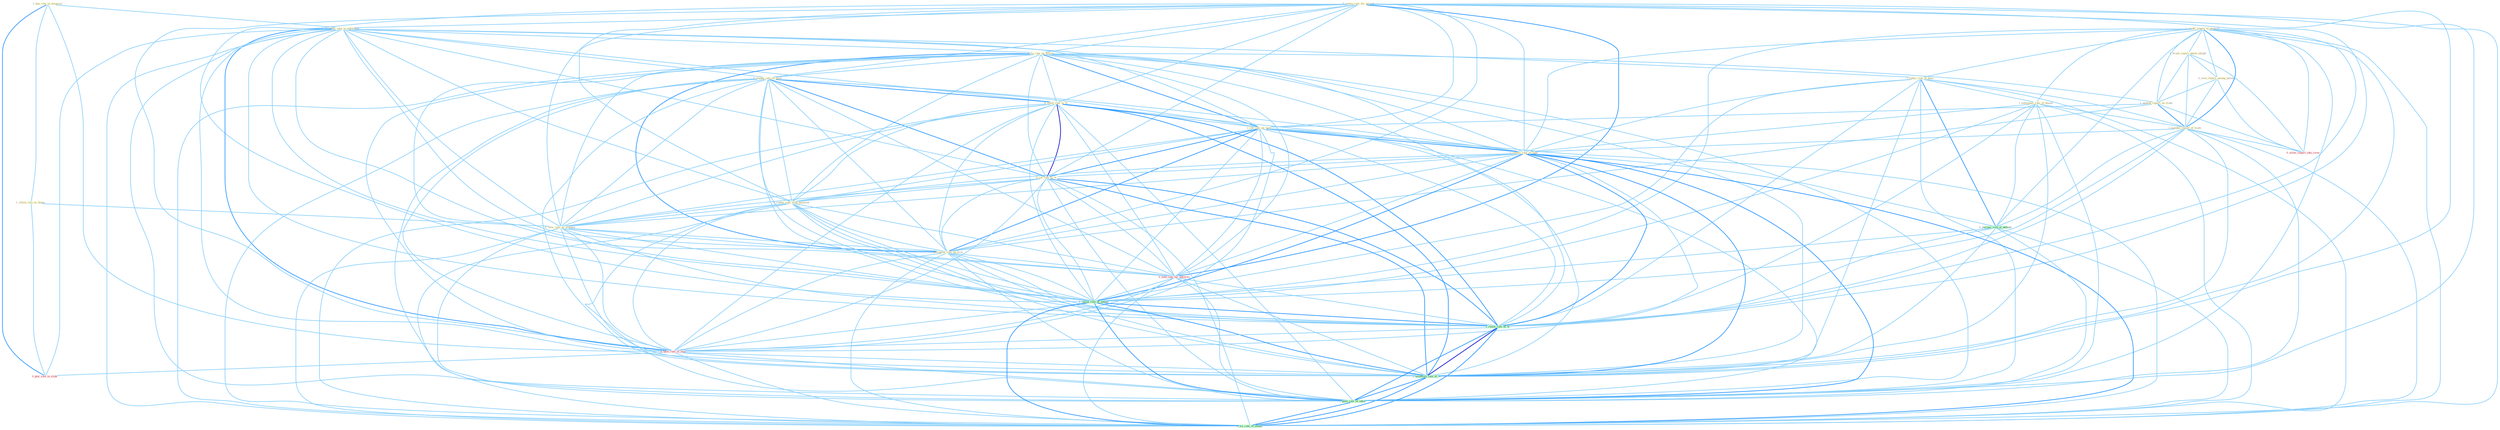 Graph G{ 
    node
    [shape=polygon,style=filled,width=.5,height=.06,color="#BDFCC9",fixedsize=true,fontsize=4,
    fontcolor="#2f4f4f"];
    {node
    [color="#ffffe0", fontcolor="#8b7d6b"] "0_retain_rate_for_period " "1_credit_report_of_genocid " "1_ban_role_in_assassin " "1_reduc_rate_in_entitynam " "1_fix_rate_on_billion " "1_reduc_risk_of_have " "1_brush_report_about_infight " "0_manag_rate_to_level " "1_entitynam_rule_of_thumb " "0_seen_report_among_patient " "0_slash_rate_to_% " "1_expand_report_on_trade " "1_mandat_report_of_trade " "1_relish_role_as_home " "1_cut_rate_on_loan " "1_expect_rate_of_loan " "0_cut_rate_to_% " "0_confus_rate_with_payment " "0_view_rate_as_weapon " "1_downgrad_rate_on_firm "}
{node [color="#fff0f5", fontcolor="#b22222"] "0_allow_report_into_room " "0_hold_rate_for_advertis " "0_have_rate_in_year " "0_plai_role_in_slide "}
edge [color="#B0E2FF"];

	"0_retain_rate_for_period " -- "1_reduc_rate_in_entitynam " [w="1", color="#87cefa" ];
	"0_retain_rate_for_period " -- "1_fix_rate_on_billion " [w="1", color="#87cefa" ];
	"0_retain_rate_for_period " -- "0_manag_rate_to_level " [w="1", color="#87cefa" ];
	"0_retain_rate_for_period " -- "0_slash_rate_to_% " [w="1", color="#87cefa" ];
	"0_retain_rate_for_period " -- "1_cut_rate_on_loan " [w="1", color="#87cefa" ];
	"0_retain_rate_for_period " -- "1_expect_rate_of_loan " [w="1", color="#87cefa" ];
	"0_retain_rate_for_period " -- "0_cut_rate_to_% " [w="1", color="#87cefa" ];
	"0_retain_rate_for_period " -- "0_confus_rate_with_payment " [w="1", color="#87cefa" ];
	"0_retain_rate_for_period " -- "0_view_rate_as_weapon " [w="1", color="#87cefa" ];
	"0_retain_rate_for_period " -- "1_downgrad_rate_on_firm " [w="1", color="#87cefa" ];
	"0_retain_rate_for_period " -- "0_hold_rate_for_advertis " [w="2", color="#1e90ff" , len=0.8];
	"0_retain_rate_for_period " -- "1_calcul_rate_of_option " [w="1", color="#87cefa" ];
	"0_retain_rate_for_period " -- "1_reach_rate_of_% " [w="1", color="#87cefa" ];
	"0_retain_rate_for_period " -- "0_have_rate_in_year " [w="1", color="#87cefa" ];
	"0_retain_rate_for_period " -- "1_establish_rate_of_% " [w="1", color="#87cefa" ];
	"0_retain_rate_for_period " -- "1_push_rate_of_inflat " [w="1", color="#87cefa" ];
	"0_retain_rate_for_period " -- "1_wa_rate_of_month " [w="1", color="#87cefa" ];
	"1_credit_report_of_genocid " -- "1_reduc_risk_of_have " [w="1", color="#87cefa" ];
	"1_credit_report_of_genocid " -- "1_brush_report_about_infight " [w="1", color="#87cefa" ];
	"1_credit_report_of_genocid " -- "1_entitynam_rule_of_thumb " [w="1", color="#87cefa" ];
	"1_credit_report_of_genocid " -- "0_seen_report_among_patient " [w="1", color="#87cefa" ];
	"1_credit_report_of_genocid " -- "1_expand_report_on_trade " [w="1", color="#87cefa" ];
	"1_credit_report_of_genocid " -- "1_mandat_report_of_trade " [w="2", color="#1e90ff" , len=0.8];
	"1_credit_report_of_genocid " -- "1_expect_rate_of_loan " [w="1", color="#87cefa" ];
	"1_credit_report_of_genocid " -- "1_increas_risk_of_default " [w="1", color="#87cefa" ];
	"1_credit_report_of_genocid " -- "0_allow_report_into_room " [w="1", color="#87cefa" ];
	"1_credit_report_of_genocid " -- "1_calcul_rate_of_option " [w="1", color="#87cefa" ];
	"1_credit_report_of_genocid " -- "1_reach_rate_of_% " [w="1", color="#87cefa" ];
	"1_credit_report_of_genocid " -- "1_establish_rate_of_% " [w="1", color="#87cefa" ];
	"1_credit_report_of_genocid " -- "1_push_rate_of_inflat " [w="1", color="#87cefa" ];
	"1_credit_report_of_genocid " -- "1_wa_rate_of_month " [w="1", color="#87cefa" ];
	"1_ban_role_in_assassin " -- "1_reduc_rate_in_entitynam " [w="1", color="#87cefa" ];
	"1_ban_role_in_assassin " -- "1_relish_role_as_home " [w="1", color="#87cefa" ];
	"1_ban_role_in_assassin " -- "0_have_rate_in_year " [w="1", color="#87cefa" ];
	"1_ban_role_in_assassin " -- "0_plai_role_in_slide " [w="2", color="#1e90ff" , len=0.8];
	"1_reduc_rate_in_entitynam " -- "1_fix_rate_on_billion " [w="1", color="#87cefa" ];
	"1_reduc_rate_in_entitynam " -- "1_reduc_risk_of_have " [w="1", color="#87cefa" ];
	"1_reduc_rate_in_entitynam " -- "0_manag_rate_to_level " [w="1", color="#87cefa" ];
	"1_reduc_rate_in_entitynam " -- "0_slash_rate_to_% " [w="1", color="#87cefa" ];
	"1_reduc_rate_in_entitynam " -- "1_cut_rate_on_loan " [w="1", color="#87cefa" ];
	"1_reduc_rate_in_entitynam " -- "1_expect_rate_of_loan " [w="1", color="#87cefa" ];
	"1_reduc_rate_in_entitynam " -- "0_cut_rate_to_% " [w="1", color="#87cefa" ];
	"1_reduc_rate_in_entitynam " -- "0_confus_rate_with_payment " [w="1", color="#87cefa" ];
	"1_reduc_rate_in_entitynam " -- "0_view_rate_as_weapon " [w="1", color="#87cefa" ];
	"1_reduc_rate_in_entitynam " -- "1_downgrad_rate_on_firm " [w="1", color="#87cefa" ];
	"1_reduc_rate_in_entitynam " -- "0_hold_rate_for_advertis " [w="1", color="#87cefa" ];
	"1_reduc_rate_in_entitynam " -- "1_calcul_rate_of_option " [w="1", color="#87cefa" ];
	"1_reduc_rate_in_entitynam " -- "1_reach_rate_of_% " [w="1", color="#87cefa" ];
	"1_reduc_rate_in_entitynam " -- "0_have_rate_in_year " [w="2", color="#1e90ff" , len=0.8];
	"1_reduc_rate_in_entitynam " -- "1_establish_rate_of_% " [w="1", color="#87cefa" ];
	"1_reduc_rate_in_entitynam " -- "0_plai_role_in_slide " [w="1", color="#87cefa" ];
	"1_reduc_rate_in_entitynam " -- "1_push_rate_of_inflat " [w="1", color="#87cefa" ];
	"1_reduc_rate_in_entitynam " -- "1_wa_rate_of_month " [w="1", color="#87cefa" ];
	"1_fix_rate_on_billion " -- "0_manag_rate_to_level " [w="1", color="#87cefa" ];
	"1_fix_rate_on_billion " -- "0_slash_rate_to_% " [w="1", color="#87cefa" ];
	"1_fix_rate_on_billion " -- "1_expand_report_on_trade " [w="1", color="#87cefa" ];
	"1_fix_rate_on_billion " -- "1_cut_rate_on_loan " [w="2", color="#1e90ff" , len=0.8];
	"1_fix_rate_on_billion " -- "1_expect_rate_of_loan " [w="1", color="#87cefa" ];
	"1_fix_rate_on_billion " -- "0_cut_rate_to_% " [w="1", color="#87cefa" ];
	"1_fix_rate_on_billion " -- "0_confus_rate_with_payment " [w="1", color="#87cefa" ];
	"1_fix_rate_on_billion " -- "0_view_rate_as_weapon " [w="1", color="#87cefa" ];
	"1_fix_rate_on_billion " -- "1_downgrad_rate_on_firm " [w="2", color="#1e90ff" , len=0.8];
	"1_fix_rate_on_billion " -- "0_hold_rate_for_advertis " [w="1", color="#87cefa" ];
	"1_fix_rate_on_billion " -- "1_calcul_rate_of_option " [w="1", color="#87cefa" ];
	"1_fix_rate_on_billion " -- "1_reach_rate_of_% " [w="1", color="#87cefa" ];
	"1_fix_rate_on_billion " -- "0_have_rate_in_year " [w="1", color="#87cefa" ];
	"1_fix_rate_on_billion " -- "1_establish_rate_of_% " [w="1", color="#87cefa" ];
	"1_fix_rate_on_billion " -- "1_push_rate_of_inflat " [w="1", color="#87cefa" ];
	"1_fix_rate_on_billion " -- "1_wa_rate_of_month " [w="1", color="#87cefa" ];
	"1_reduc_risk_of_have " -- "1_entitynam_rule_of_thumb " [w="1", color="#87cefa" ];
	"1_reduc_risk_of_have " -- "1_mandat_report_of_trade " [w="1", color="#87cefa" ];
	"1_reduc_risk_of_have " -- "1_expect_rate_of_loan " [w="1", color="#87cefa" ];
	"1_reduc_risk_of_have " -- "1_increas_risk_of_default " [w="2", color="#1e90ff" , len=0.8];
	"1_reduc_risk_of_have " -- "1_calcul_rate_of_option " [w="1", color="#87cefa" ];
	"1_reduc_risk_of_have " -- "1_reach_rate_of_% " [w="1", color="#87cefa" ];
	"1_reduc_risk_of_have " -- "1_establish_rate_of_% " [w="1", color="#87cefa" ];
	"1_reduc_risk_of_have " -- "1_push_rate_of_inflat " [w="1", color="#87cefa" ];
	"1_reduc_risk_of_have " -- "1_wa_rate_of_month " [w="1", color="#87cefa" ];
	"1_brush_report_about_infight " -- "0_seen_report_among_patient " [w="1", color="#87cefa" ];
	"1_brush_report_about_infight " -- "1_expand_report_on_trade " [w="1", color="#87cefa" ];
	"1_brush_report_about_infight " -- "1_mandat_report_of_trade " [w="1", color="#87cefa" ];
	"1_brush_report_about_infight " -- "0_allow_report_into_room " [w="1", color="#87cefa" ];
	"0_manag_rate_to_level " -- "0_slash_rate_to_% " [w="2", color="#1e90ff" , len=0.8];
	"0_manag_rate_to_level " -- "1_cut_rate_on_loan " [w="1", color="#87cefa" ];
	"0_manag_rate_to_level " -- "1_expect_rate_of_loan " [w="1", color="#87cefa" ];
	"0_manag_rate_to_level " -- "0_cut_rate_to_% " [w="2", color="#1e90ff" , len=0.8];
	"0_manag_rate_to_level " -- "0_confus_rate_with_payment " [w="1", color="#87cefa" ];
	"0_manag_rate_to_level " -- "0_view_rate_as_weapon " [w="1", color="#87cefa" ];
	"0_manag_rate_to_level " -- "1_downgrad_rate_on_firm " [w="1", color="#87cefa" ];
	"0_manag_rate_to_level " -- "0_hold_rate_for_advertis " [w="1", color="#87cefa" ];
	"0_manag_rate_to_level " -- "1_calcul_rate_of_option " [w="1", color="#87cefa" ];
	"0_manag_rate_to_level " -- "1_reach_rate_of_% " [w="1", color="#87cefa" ];
	"0_manag_rate_to_level " -- "0_have_rate_in_year " [w="1", color="#87cefa" ];
	"0_manag_rate_to_level " -- "1_establish_rate_of_% " [w="1", color="#87cefa" ];
	"0_manag_rate_to_level " -- "1_push_rate_of_inflat " [w="1", color="#87cefa" ];
	"0_manag_rate_to_level " -- "1_wa_rate_of_month " [w="1", color="#87cefa" ];
	"1_entitynam_rule_of_thumb " -- "1_mandat_report_of_trade " [w="1", color="#87cefa" ];
	"1_entitynam_rule_of_thumb " -- "1_expect_rate_of_loan " [w="1", color="#87cefa" ];
	"1_entitynam_rule_of_thumb " -- "1_increas_risk_of_default " [w="1", color="#87cefa" ];
	"1_entitynam_rule_of_thumb " -- "1_calcul_rate_of_option " [w="1", color="#87cefa" ];
	"1_entitynam_rule_of_thumb " -- "1_reach_rate_of_% " [w="1", color="#87cefa" ];
	"1_entitynam_rule_of_thumb " -- "1_establish_rate_of_% " [w="1", color="#87cefa" ];
	"1_entitynam_rule_of_thumb " -- "1_push_rate_of_inflat " [w="1", color="#87cefa" ];
	"1_entitynam_rule_of_thumb " -- "1_wa_rate_of_month " [w="1", color="#87cefa" ];
	"0_seen_report_among_patient " -- "1_expand_report_on_trade " [w="1", color="#87cefa" ];
	"0_seen_report_among_patient " -- "1_mandat_report_of_trade " [w="1", color="#87cefa" ];
	"0_seen_report_among_patient " -- "0_allow_report_into_room " [w="1", color="#87cefa" ];
	"0_slash_rate_to_% " -- "1_cut_rate_on_loan " [w="1", color="#87cefa" ];
	"0_slash_rate_to_% " -- "1_expect_rate_of_loan " [w="1", color="#87cefa" ];
	"0_slash_rate_to_% " -- "0_cut_rate_to_% " [w="3", color="#0000cd" , len=0.6];
	"0_slash_rate_to_% " -- "0_confus_rate_with_payment " [w="1", color="#87cefa" ];
	"0_slash_rate_to_% " -- "0_view_rate_as_weapon " [w="1", color="#87cefa" ];
	"0_slash_rate_to_% " -- "1_downgrad_rate_on_firm " [w="1", color="#87cefa" ];
	"0_slash_rate_to_% " -- "0_hold_rate_for_advertis " [w="1", color="#87cefa" ];
	"0_slash_rate_to_% " -- "1_calcul_rate_of_option " [w="1", color="#87cefa" ];
	"0_slash_rate_to_% " -- "1_reach_rate_of_% " [w="2", color="#1e90ff" , len=0.8];
	"0_slash_rate_to_% " -- "0_have_rate_in_year " [w="1", color="#87cefa" ];
	"0_slash_rate_to_% " -- "1_establish_rate_of_% " [w="2", color="#1e90ff" , len=0.8];
	"0_slash_rate_to_% " -- "1_push_rate_of_inflat " [w="1", color="#87cefa" ];
	"0_slash_rate_to_% " -- "1_wa_rate_of_month " [w="1", color="#87cefa" ];
	"1_expand_report_on_trade " -- "1_mandat_report_of_trade " [w="2", color="#1e90ff" , len=0.8];
	"1_expand_report_on_trade " -- "1_cut_rate_on_loan " [w="1", color="#87cefa" ];
	"1_expand_report_on_trade " -- "1_downgrad_rate_on_firm " [w="1", color="#87cefa" ];
	"1_expand_report_on_trade " -- "0_allow_report_into_room " [w="1", color="#87cefa" ];
	"1_mandat_report_of_trade " -- "1_expect_rate_of_loan " [w="1", color="#87cefa" ];
	"1_mandat_report_of_trade " -- "1_increas_risk_of_default " [w="1", color="#87cefa" ];
	"1_mandat_report_of_trade " -- "0_allow_report_into_room " [w="1", color="#87cefa" ];
	"1_mandat_report_of_trade " -- "1_calcul_rate_of_option " [w="1", color="#87cefa" ];
	"1_mandat_report_of_trade " -- "1_reach_rate_of_% " [w="1", color="#87cefa" ];
	"1_mandat_report_of_trade " -- "1_establish_rate_of_% " [w="1", color="#87cefa" ];
	"1_mandat_report_of_trade " -- "1_push_rate_of_inflat " [w="1", color="#87cefa" ];
	"1_mandat_report_of_trade " -- "1_wa_rate_of_month " [w="1", color="#87cefa" ];
	"1_relish_role_as_home " -- "0_view_rate_as_weapon " [w="1", color="#87cefa" ];
	"1_relish_role_as_home " -- "0_plai_role_in_slide " [w="1", color="#87cefa" ];
	"1_cut_rate_on_loan " -- "1_expect_rate_of_loan " [w="2", color="#1e90ff" , len=0.8];
	"1_cut_rate_on_loan " -- "0_cut_rate_to_% " [w="2", color="#1e90ff" , len=0.8];
	"1_cut_rate_on_loan " -- "0_confus_rate_with_payment " [w="1", color="#87cefa" ];
	"1_cut_rate_on_loan " -- "0_view_rate_as_weapon " [w="1", color="#87cefa" ];
	"1_cut_rate_on_loan " -- "1_downgrad_rate_on_firm " [w="2", color="#1e90ff" , len=0.8];
	"1_cut_rate_on_loan " -- "0_hold_rate_for_advertis " [w="1", color="#87cefa" ];
	"1_cut_rate_on_loan " -- "1_calcul_rate_of_option " [w="1", color="#87cefa" ];
	"1_cut_rate_on_loan " -- "1_reach_rate_of_% " [w="1", color="#87cefa" ];
	"1_cut_rate_on_loan " -- "0_have_rate_in_year " [w="1", color="#87cefa" ];
	"1_cut_rate_on_loan " -- "1_establish_rate_of_% " [w="1", color="#87cefa" ];
	"1_cut_rate_on_loan " -- "1_push_rate_of_inflat " [w="1", color="#87cefa" ];
	"1_cut_rate_on_loan " -- "1_wa_rate_of_month " [w="1", color="#87cefa" ];
	"1_expect_rate_of_loan " -- "0_cut_rate_to_% " [w="1", color="#87cefa" ];
	"1_expect_rate_of_loan " -- "0_confus_rate_with_payment " [w="1", color="#87cefa" ];
	"1_expect_rate_of_loan " -- "0_view_rate_as_weapon " [w="1", color="#87cefa" ];
	"1_expect_rate_of_loan " -- "1_downgrad_rate_on_firm " [w="1", color="#87cefa" ];
	"1_expect_rate_of_loan " -- "1_increas_risk_of_default " [w="1", color="#87cefa" ];
	"1_expect_rate_of_loan " -- "0_hold_rate_for_advertis " [w="1", color="#87cefa" ];
	"1_expect_rate_of_loan " -- "1_calcul_rate_of_option " [w="2", color="#1e90ff" , len=0.8];
	"1_expect_rate_of_loan " -- "1_reach_rate_of_% " [w="2", color="#1e90ff" , len=0.8];
	"1_expect_rate_of_loan " -- "0_have_rate_in_year " [w="1", color="#87cefa" ];
	"1_expect_rate_of_loan " -- "1_establish_rate_of_% " [w="2", color="#1e90ff" , len=0.8];
	"1_expect_rate_of_loan " -- "1_push_rate_of_inflat " [w="2", color="#1e90ff" , len=0.8];
	"1_expect_rate_of_loan " -- "1_wa_rate_of_month " [w="2", color="#1e90ff" , len=0.8];
	"0_cut_rate_to_% " -- "0_confus_rate_with_payment " [w="1", color="#87cefa" ];
	"0_cut_rate_to_% " -- "0_view_rate_as_weapon " [w="1", color="#87cefa" ];
	"0_cut_rate_to_% " -- "1_downgrad_rate_on_firm " [w="1", color="#87cefa" ];
	"0_cut_rate_to_% " -- "0_hold_rate_for_advertis " [w="1", color="#87cefa" ];
	"0_cut_rate_to_% " -- "1_calcul_rate_of_option " [w="1", color="#87cefa" ];
	"0_cut_rate_to_% " -- "1_reach_rate_of_% " [w="2", color="#1e90ff" , len=0.8];
	"0_cut_rate_to_% " -- "0_have_rate_in_year " [w="1", color="#87cefa" ];
	"0_cut_rate_to_% " -- "1_establish_rate_of_% " [w="2", color="#1e90ff" , len=0.8];
	"0_cut_rate_to_% " -- "1_push_rate_of_inflat " [w="1", color="#87cefa" ];
	"0_cut_rate_to_% " -- "1_wa_rate_of_month " [w="1", color="#87cefa" ];
	"0_confus_rate_with_payment " -- "0_view_rate_as_weapon " [w="1", color="#87cefa" ];
	"0_confus_rate_with_payment " -- "1_downgrad_rate_on_firm " [w="1", color="#87cefa" ];
	"0_confus_rate_with_payment " -- "0_hold_rate_for_advertis " [w="1", color="#87cefa" ];
	"0_confus_rate_with_payment " -- "1_calcul_rate_of_option " [w="1", color="#87cefa" ];
	"0_confus_rate_with_payment " -- "1_reach_rate_of_% " [w="1", color="#87cefa" ];
	"0_confus_rate_with_payment " -- "0_have_rate_in_year " [w="1", color="#87cefa" ];
	"0_confus_rate_with_payment " -- "1_establish_rate_of_% " [w="1", color="#87cefa" ];
	"0_confus_rate_with_payment " -- "1_push_rate_of_inflat " [w="1", color="#87cefa" ];
	"0_confus_rate_with_payment " -- "1_wa_rate_of_month " [w="1", color="#87cefa" ];
	"0_view_rate_as_weapon " -- "1_downgrad_rate_on_firm " [w="1", color="#87cefa" ];
	"0_view_rate_as_weapon " -- "0_hold_rate_for_advertis " [w="1", color="#87cefa" ];
	"0_view_rate_as_weapon " -- "1_calcul_rate_of_option " [w="1", color="#87cefa" ];
	"0_view_rate_as_weapon " -- "1_reach_rate_of_% " [w="1", color="#87cefa" ];
	"0_view_rate_as_weapon " -- "0_have_rate_in_year " [w="1", color="#87cefa" ];
	"0_view_rate_as_weapon " -- "1_establish_rate_of_% " [w="1", color="#87cefa" ];
	"0_view_rate_as_weapon " -- "1_push_rate_of_inflat " [w="1", color="#87cefa" ];
	"0_view_rate_as_weapon " -- "1_wa_rate_of_month " [w="1", color="#87cefa" ];
	"1_downgrad_rate_on_firm " -- "0_hold_rate_for_advertis " [w="1", color="#87cefa" ];
	"1_downgrad_rate_on_firm " -- "1_calcul_rate_of_option " [w="1", color="#87cefa" ];
	"1_downgrad_rate_on_firm " -- "1_reach_rate_of_% " [w="1", color="#87cefa" ];
	"1_downgrad_rate_on_firm " -- "0_have_rate_in_year " [w="1", color="#87cefa" ];
	"1_downgrad_rate_on_firm " -- "1_establish_rate_of_% " [w="1", color="#87cefa" ];
	"1_downgrad_rate_on_firm " -- "1_push_rate_of_inflat " [w="1", color="#87cefa" ];
	"1_downgrad_rate_on_firm " -- "1_wa_rate_of_month " [w="1", color="#87cefa" ];
	"1_increas_risk_of_default " -- "1_calcul_rate_of_option " [w="1", color="#87cefa" ];
	"1_increas_risk_of_default " -- "1_reach_rate_of_% " [w="1", color="#87cefa" ];
	"1_increas_risk_of_default " -- "1_establish_rate_of_% " [w="1", color="#87cefa" ];
	"1_increas_risk_of_default " -- "1_push_rate_of_inflat " [w="1", color="#87cefa" ];
	"1_increas_risk_of_default " -- "1_wa_rate_of_month " [w="1", color="#87cefa" ];
	"0_hold_rate_for_advertis " -- "1_calcul_rate_of_option " [w="1", color="#87cefa" ];
	"0_hold_rate_for_advertis " -- "1_reach_rate_of_% " [w="1", color="#87cefa" ];
	"0_hold_rate_for_advertis " -- "0_have_rate_in_year " [w="1", color="#87cefa" ];
	"0_hold_rate_for_advertis " -- "1_establish_rate_of_% " [w="1", color="#87cefa" ];
	"0_hold_rate_for_advertis " -- "1_push_rate_of_inflat " [w="1", color="#87cefa" ];
	"0_hold_rate_for_advertis " -- "1_wa_rate_of_month " [w="1", color="#87cefa" ];
	"1_calcul_rate_of_option " -- "1_reach_rate_of_% " [w="2", color="#1e90ff" , len=0.8];
	"1_calcul_rate_of_option " -- "0_have_rate_in_year " [w="1", color="#87cefa" ];
	"1_calcul_rate_of_option " -- "1_establish_rate_of_% " [w="2", color="#1e90ff" , len=0.8];
	"1_calcul_rate_of_option " -- "1_push_rate_of_inflat " [w="2", color="#1e90ff" , len=0.8];
	"1_calcul_rate_of_option " -- "1_wa_rate_of_month " [w="2", color="#1e90ff" , len=0.8];
	"1_reach_rate_of_% " -- "0_have_rate_in_year " [w="1", color="#87cefa" ];
	"1_reach_rate_of_% " -- "1_establish_rate_of_% " [w="3", color="#0000cd" , len=0.6];
	"1_reach_rate_of_% " -- "1_push_rate_of_inflat " [w="2", color="#1e90ff" , len=0.8];
	"1_reach_rate_of_% " -- "1_wa_rate_of_month " [w="2", color="#1e90ff" , len=0.8];
	"0_have_rate_in_year " -- "1_establish_rate_of_% " [w="1", color="#87cefa" ];
	"0_have_rate_in_year " -- "0_plai_role_in_slide " [w="1", color="#87cefa" ];
	"0_have_rate_in_year " -- "1_push_rate_of_inflat " [w="1", color="#87cefa" ];
	"0_have_rate_in_year " -- "1_wa_rate_of_month " [w="1", color="#87cefa" ];
	"1_establish_rate_of_% " -- "1_push_rate_of_inflat " [w="2", color="#1e90ff" , len=0.8];
	"1_establish_rate_of_% " -- "1_wa_rate_of_month " [w="2", color="#1e90ff" , len=0.8];
	"1_push_rate_of_inflat " -- "1_wa_rate_of_month " [w="2", color="#1e90ff" , len=0.8];
}
